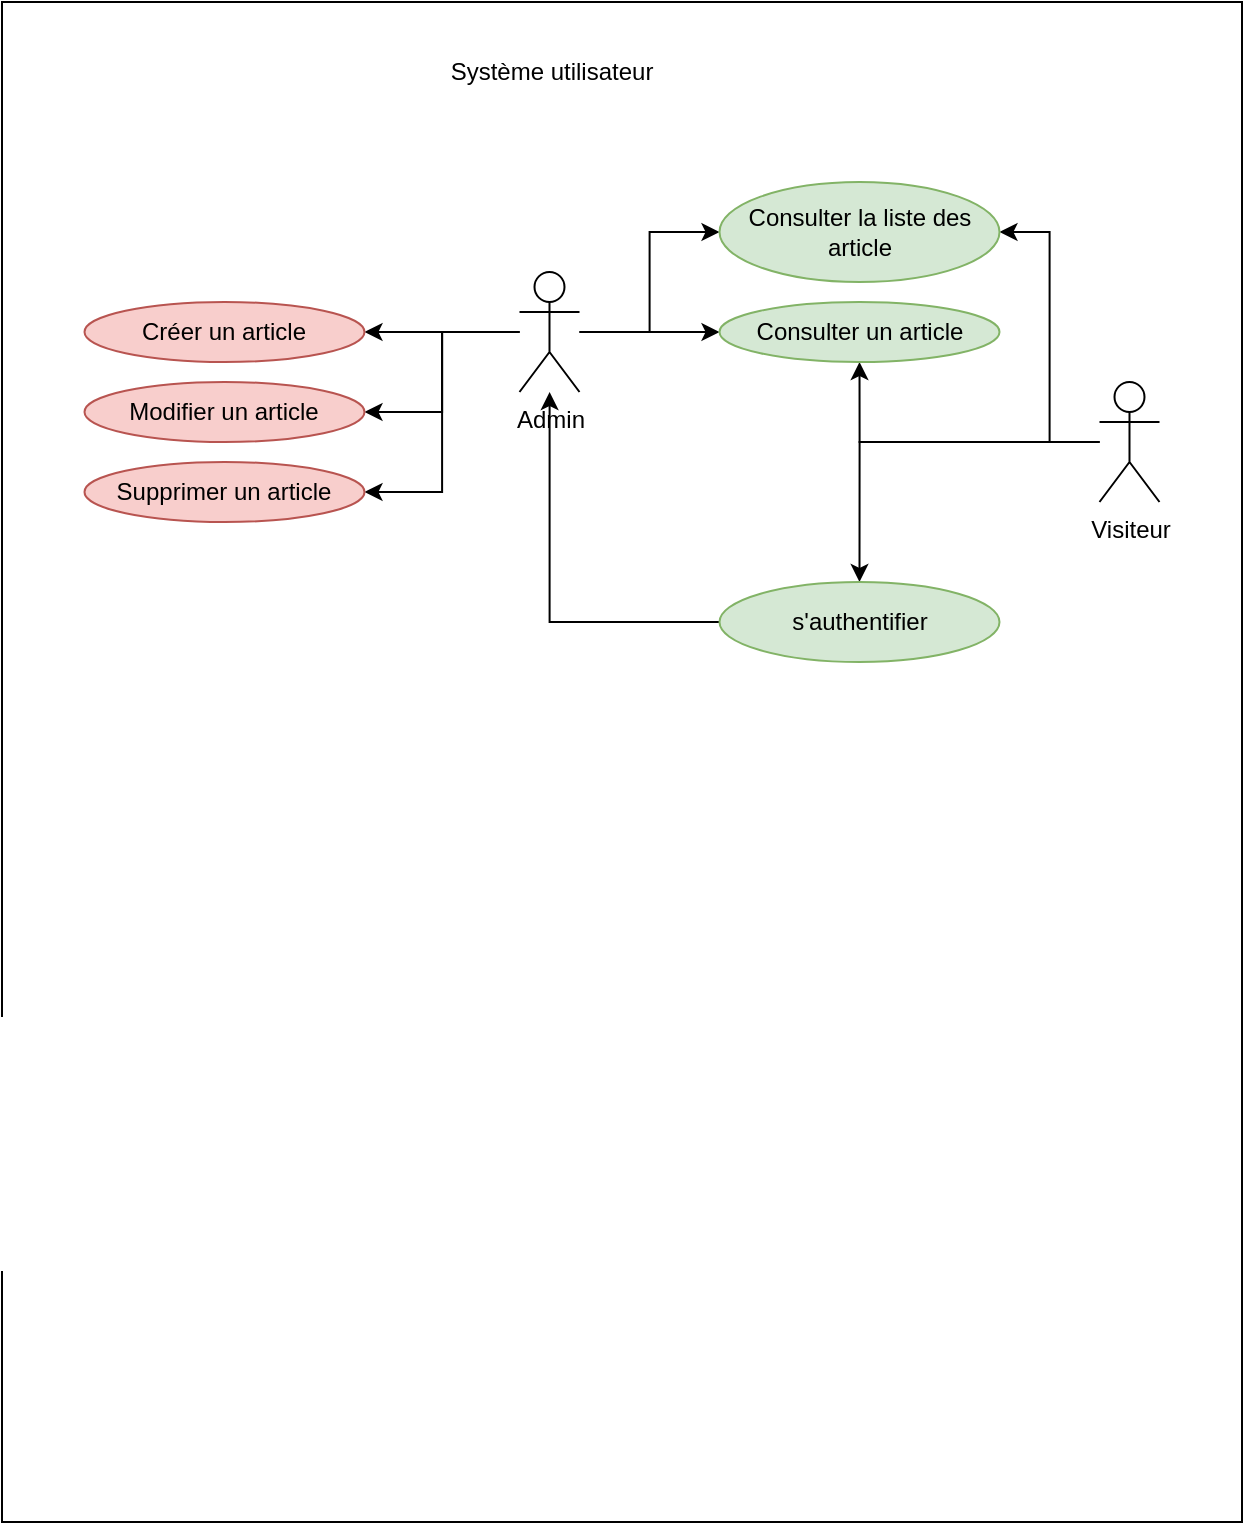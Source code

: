 <mxfile version="20.2.8" type="device"><diagram id="1HFoKZ7HmbYaqoWhvM2N" name="Page-1"><mxGraphModel dx="1662" dy="844" grid="1" gridSize="10" guides="1" tooltips="1" connect="1" arrows="1" fold="1" page="1" pageScale="1" pageWidth="850" pageHeight="1100" math="0" shadow="0"><root><mxCell id="0"/><mxCell id="1" parent="0"/><mxCell id="fpnA1gOJu9WvSEtu6Hov-49" value="" style="rounded=0;whiteSpace=wrap;html=1;" parent="1" vertex="1"><mxGeometry x="20" y="10" width="620" height="760" as="geometry"/></mxCell><mxCell id="3SkoOEszHkXmsvzIQjyR-5" style="edgeStyle=orthogonalEdgeStyle;rounded=0;orthogonalLoop=1;jettySize=auto;html=1;entryX=0.5;entryY=0;entryDx=0;entryDy=0;" parent="1" source="fpnA1gOJu9WvSEtu6Hov-1" target="fpnA1gOJu9WvSEtu6Hov-13" edge="1"><mxGeometry relative="1" as="geometry"/></mxCell><mxCell id="3SkoOEszHkXmsvzIQjyR-6" style="edgeStyle=orthogonalEdgeStyle;rounded=0;orthogonalLoop=1;jettySize=auto;html=1;entryX=0.5;entryY=1;entryDx=0;entryDy=0;" parent="1" source="fpnA1gOJu9WvSEtu6Hov-1" target="fpnA1gOJu9WvSEtu6Hov-12" edge="1"><mxGeometry relative="1" as="geometry"/></mxCell><mxCell id="3SkoOEszHkXmsvzIQjyR-24" style="edgeStyle=orthogonalEdgeStyle;rounded=0;orthogonalLoop=1;jettySize=auto;html=1;entryX=1;entryY=0.5;entryDx=0;entryDy=0;" parent="1" source="fpnA1gOJu9WvSEtu6Hov-1" target="3SkoOEszHkXmsvzIQjyR-23" edge="1"><mxGeometry relative="1" as="geometry"/></mxCell><mxCell id="fpnA1gOJu9WvSEtu6Hov-1" value="&lt;div&gt;Visiteur&lt;/div&gt;" style="shape=umlActor;verticalLabelPosition=bottom;verticalAlign=top;html=1;outlineConnect=0;" parent="1" vertex="1"><mxGeometry x="568.75" y="200" width="30" height="60" as="geometry"/></mxCell><mxCell id="3SkoOEszHkXmsvzIQjyR-15" style="edgeStyle=orthogonalEdgeStyle;rounded=0;orthogonalLoop=1;jettySize=auto;html=1;entryX=0;entryY=0.5;entryDx=0;entryDy=0;" parent="1" source="fpnA1gOJu9WvSEtu6Hov-3" target="fpnA1gOJu9WvSEtu6Hov-12" edge="1"><mxGeometry relative="1" as="geometry"/></mxCell><mxCell id="3SkoOEszHkXmsvzIQjyR-18" style="edgeStyle=orthogonalEdgeStyle;rounded=0;orthogonalLoop=1;jettySize=auto;html=1;entryX=1;entryY=0.5;entryDx=0;entryDy=0;" parent="1" source="fpnA1gOJu9WvSEtu6Hov-3" target="fpnA1gOJu9WvSEtu6Hov-29" edge="1"><mxGeometry relative="1" as="geometry"/></mxCell><mxCell id="3SkoOEszHkXmsvzIQjyR-20" style="edgeStyle=orthogonalEdgeStyle;rounded=0;orthogonalLoop=1;jettySize=auto;html=1;entryX=1;entryY=0.5;entryDx=0;entryDy=0;" parent="1" source="fpnA1gOJu9WvSEtu6Hov-3" target="fpnA1gOJu9WvSEtu6Hov-27" edge="1"><mxGeometry relative="1" as="geometry"/></mxCell><mxCell id="3SkoOEszHkXmsvzIQjyR-21" style="edgeStyle=orthogonalEdgeStyle;rounded=0;orthogonalLoop=1;jettySize=auto;html=1;entryX=1;entryY=0.5;entryDx=0;entryDy=0;" parent="1" source="fpnA1gOJu9WvSEtu6Hov-3" target="fpnA1gOJu9WvSEtu6Hov-28" edge="1"><mxGeometry relative="1" as="geometry"/></mxCell><mxCell id="3SkoOEszHkXmsvzIQjyR-25" style="edgeStyle=orthogonalEdgeStyle;rounded=0;orthogonalLoop=1;jettySize=auto;html=1;entryX=0;entryY=0.5;entryDx=0;entryDy=0;" parent="1" source="fpnA1gOJu9WvSEtu6Hov-3" target="3SkoOEszHkXmsvzIQjyR-23" edge="1"><mxGeometry relative="1" as="geometry"/></mxCell><mxCell id="fpnA1gOJu9WvSEtu6Hov-3" value="&lt;div&gt;Admin&lt;/div&gt;" style="shape=umlActor;verticalLabelPosition=bottom;verticalAlign=top;html=1;outlineConnect=0;" parent="1" vertex="1"><mxGeometry x="278.75" y="145" width="30" height="60" as="geometry"/></mxCell><mxCell id="fpnA1gOJu9WvSEtu6Hov-12" value="&lt;div&gt;Consulter un article&lt;/div&gt;" style="ellipse;whiteSpace=wrap;html=1;fillColor=#d5e8d4;strokeColor=#82b366;" parent="1" vertex="1"><mxGeometry x="378.75" y="160" width="140" height="30" as="geometry"/></mxCell><mxCell id="3SkoOEszHkXmsvzIQjyR-16" style="edgeStyle=orthogonalEdgeStyle;rounded=0;orthogonalLoop=1;jettySize=auto;html=1;" parent="1" source="fpnA1gOJu9WvSEtu6Hov-13" target="fpnA1gOJu9WvSEtu6Hov-3" edge="1"><mxGeometry relative="1" as="geometry"/></mxCell><mxCell id="fpnA1gOJu9WvSEtu6Hov-13" value="&lt;div&gt;s'authentifier&lt;/div&gt;" style="ellipse;whiteSpace=wrap;html=1;fillColor=#d5e8d4;strokeColor=#82b366;" parent="1" vertex="1"><mxGeometry x="378.75" y="300" width="140" height="40" as="geometry"/></mxCell><mxCell id="fpnA1gOJu9WvSEtu6Hov-27" value="&lt;div&gt;Supprimer un article&lt;br&gt;&lt;/div&gt;" style="ellipse;whiteSpace=wrap;html=1;fillColor=#f8cecc;strokeColor=#b85450;" parent="1" vertex="1"><mxGeometry x="61.25" y="240" width="140" height="30" as="geometry"/></mxCell><mxCell id="fpnA1gOJu9WvSEtu6Hov-28" value="&lt;div&gt;Modifier un article&lt;/div&gt;" style="ellipse;whiteSpace=wrap;html=1;fillColor=#f8cecc;strokeColor=#b85450;" parent="1" vertex="1"><mxGeometry x="61.25" y="200" width="140" height="30" as="geometry"/></mxCell><mxCell id="fpnA1gOJu9WvSEtu6Hov-29" value="&lt;div&gt;Créer un article&lt;br&gt;&lt;/div&gt;" style="ellipse;whiteSpace=wrap;html=1;fillColor=#f8cecc;strokeColor=#b85450;" parent="1" vertex="1"><mxGeometry x="61.25" y="160" width="140" height="30" as="geometry"/></mxCell><mxCell id="fpnA1gOJu9WvSEtu6Hov-50" value="Système utilisateur" style="text;html=1;strokeColor=none;fillColor=none;align=center;verticalAlign=middle;whiteSpace=wrap;rounded=0;" parent="1" vertex="1"><mxGeometry x="230" y="30" width="130" height="30" as="geometry"/></mxCell><mxCell id="3SkoOEszHkXmsvzIQjyR-23" value="&lt;div&gt;Consulter la liste des article&lt;/div&gt;" style="ellipse;whiteSpace=wrap;html=1;fillColor=#d5e8d4;strokeColor=#82b366;" parent="1" vertex="1"><mxGeometry x="378.75" y="100" width="140" height="50" as="geometry"/></mxCell></root></mxGraphModel></diagram></mxfile>